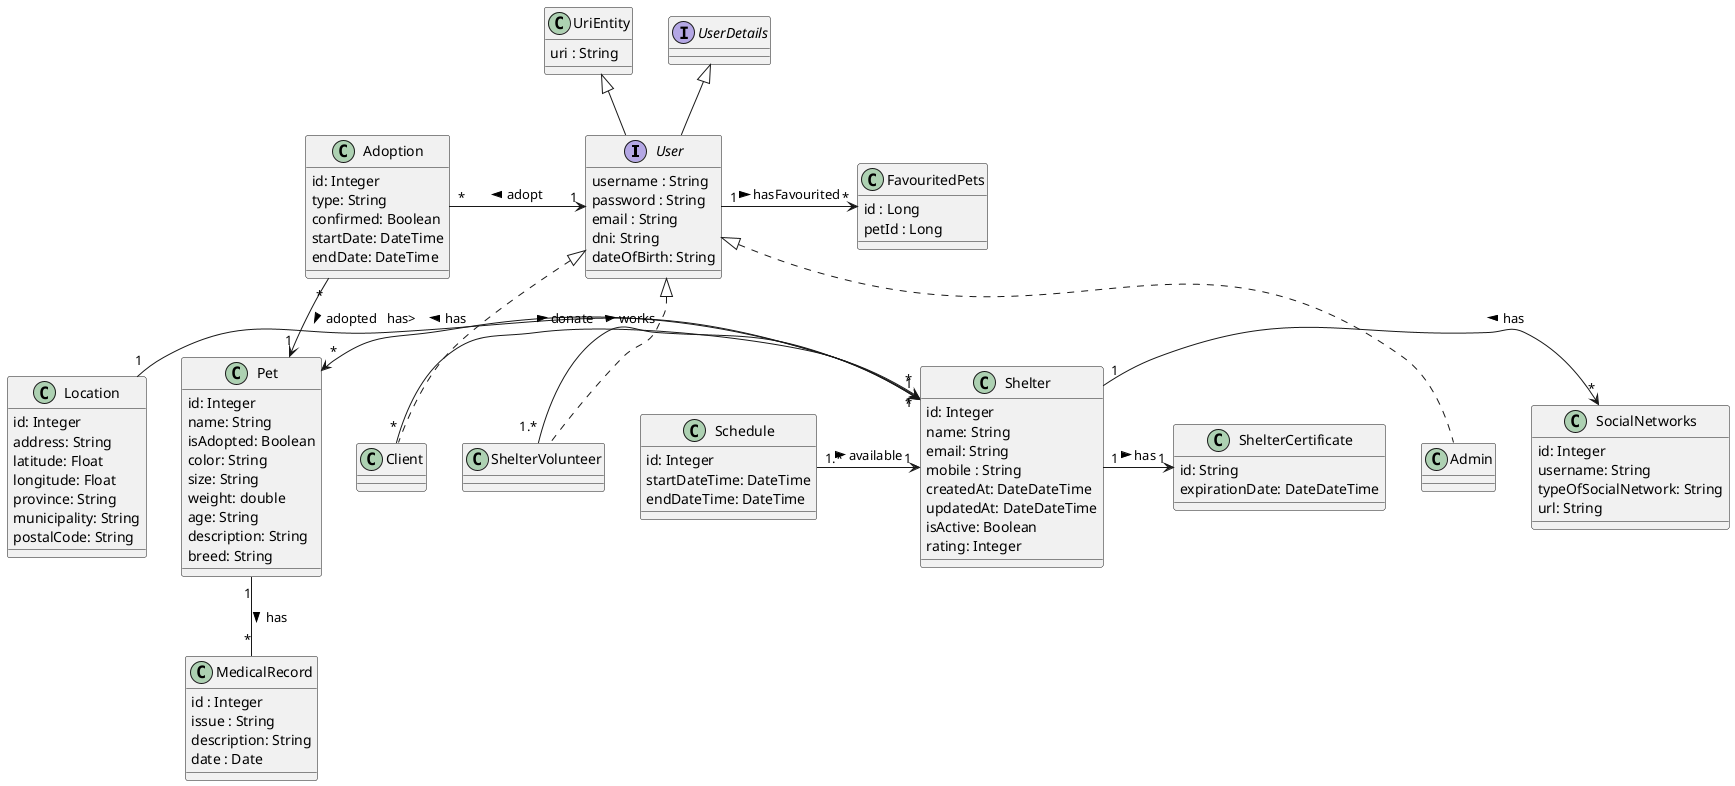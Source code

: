@startuml
interface User extends UriEntity implements UserDetails {
  username : String
  password : String
  email : String
  dni: String
  dateOfBirth: String
}
class Client implements User{

}
class Admin implements User{

}
class ShelterVolunteer implements User{

}

class UriEntity {
  uri : String
}

class Pet {
  id: Integer
  name: String
  isAdopted: Boolean
  color: String
  size: String
  weight: double
  age: String
  description: String
  breed: String

}

class Shelter {
  id: Integer
  name: String
  email: String
  mobile : String
  createdAt: DateDateTime
  updatedAt: DateDateTime
  isActive: Boolean
  rating: Integer

}

class Location {
 id: Integer
 address: String
 latitude: Float
 longitude: Float
 province: String
 municipality: String
 postalCode: String
}

class ShelterCertificate {
  id: String
  expirationDate: DateDateTime
}

class SocialNetworks {
  id: Integer
  username: String
  typeOfSocialNetwork: String
  url: String
}

class Schedule {
    id: Integer
    startDateTime: DateTime
    endDateTime: DateTime
}

class Adoption{
    id: Integer
    type: String
    confirmed: Boolean
    startDate: DateTime
    endDate: DateTime
}



class MedicalRecord {
    id : Integer
    issue : String
    description: String
    date : Date
}

class FavouritedPets {
    id : Long
    petId : Long
}


Pet "1" -- "*" MedicalRecord : has >


Location "1" -> "1" Shelter : has>

Shelter "1" -> "*" SocialNetworks : < has
Shelter "1" -> "*" Pet : has >
Shelter "1" -> "1" ShelterCertificate : has >
Schedule "1.*" -> "1" Shelter :available >
Client "*" -> "*" Shelter : donate >
Adoption "*" -> "1" Pet :adopted >
Adoption "*" -> "1" User :adopt <
ShelterVolunteer "1.*" -> "*" Shelter : works >
User "1" -> "*" FavouritedPets : hasFavourited >
@enduml